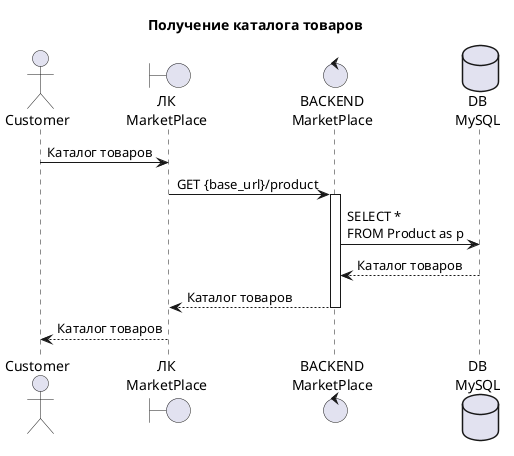 @startuml
hide unlinked
title Получение каталога товаров
actor Customer as C 
boundary "ЛК\nMarketPlace"	as MP
control "BACKEND\nMarketPlace"	as CMP
database "DB\nMySQL" as DB
participant PayGateway as PG
queue Kafka as K
control "BACKEND\nStorehouse"	as CSH
actor UserSH as USH

 
C -> MP : Каталог товаров
MP -> CMP : GET {base_url}/product
activate CMP
CMP -> DB : SELECT *\nFROM Product as p
CMP <-- DB : Каталог товаров
MP <-- CMP : Каталог товаров
deactivate CMP
C <-- MP : Каталог товаров
@enduml